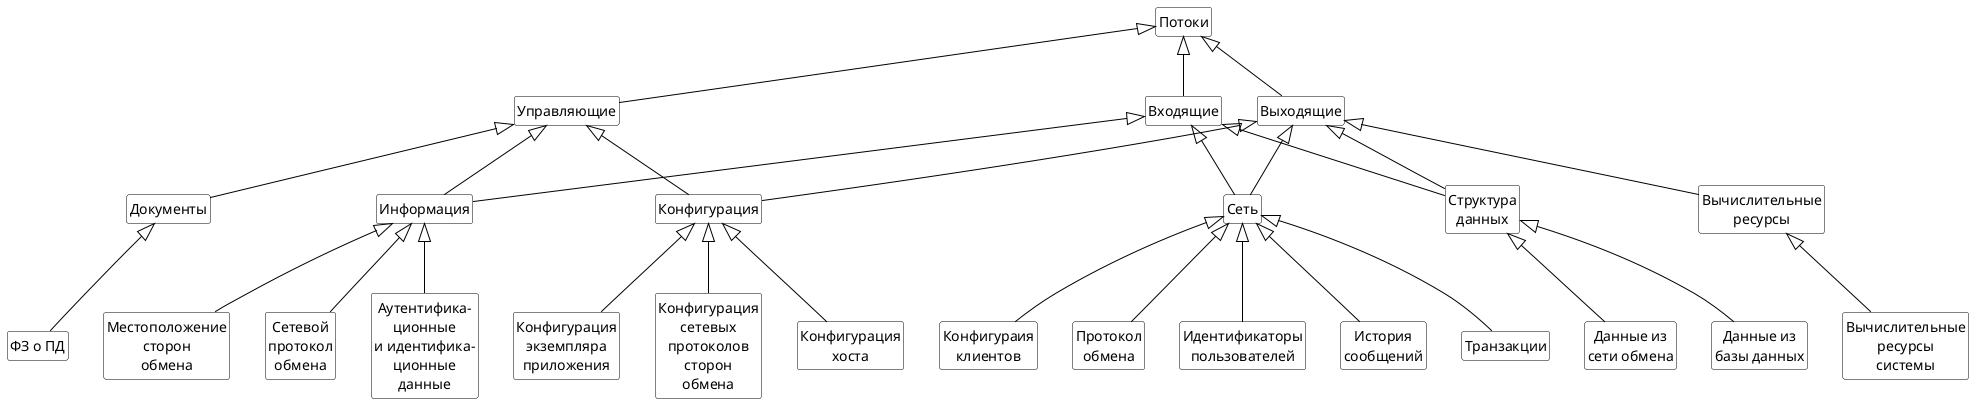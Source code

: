 @startuml
skinparam class {
	BackgroundColor White
	ArrowColor Black
	BorderColor Black
}

class dataFlow as "Потоки"

class inbound as "Входящие"
class control as "Управляющие"
class outbound as "Выходящие"

class info as "Информация"
class configuration as "Конфигурация"
class dataStructure as "Структура\nданных"
class file as "Сеть"
class resource as "Вычислительные\nресурсы"
class doc as "Документы"

class A1 as "ФЗ о ПД"
class B1 as "Конфигурация\nэкземпляра\nприложения"
class B2 as "Конфигурация\nсетевых\nпротоколов\nсторон\nобмена"
class B3 as "Конфигурация\nхоста"
class C1 as "Местоположение\nсторон\nобмена"
class C2 as "Сетевой\nпротокол\nобмена"
class C3 as "Аутентифика-\nционные\nи идентифика-\nционные\nданные"
class D1 as "Идентификаторы\nпользователей"
class D2 as "История\nсообщений"
class D3 as "Транзакции"
class D4 as "Конфигураия\nклиентов"
class D5 as "Протокол\nобмена"
class E1 as "Данные из\nбазы данных"
class E2 as "Данные из\nсети обмена"
class F1 as "Вычислительные\nресурсы\nсистемы" 

dataFlow <|-- inbound
dataFlow <|-- control
dataFlow <|-- outbound

inbound <|-- info
inbound <|-- file
inbound <|-- dataStructure
control <|-- doc
control <|-- info
control <|-- configuration
outbound <|-- configuration
outbound <|-- file
outbound <|-- dataStructure
outbound <|-- resource

info <|-- C1
info <|-- C2
info <|-- C3
file <|-- D1
file <|-- D2
file <|-- D3
file <|-- D4
file <|-- D5
dataStructure <|-- E1
dataStructure <|-- E2
resource <|-- F1
configuration <|-- B1
configuration <|-- B2
configuration <|-- B3
doc <|-- A1

hide members
hide circle
hide methods
@enduml

